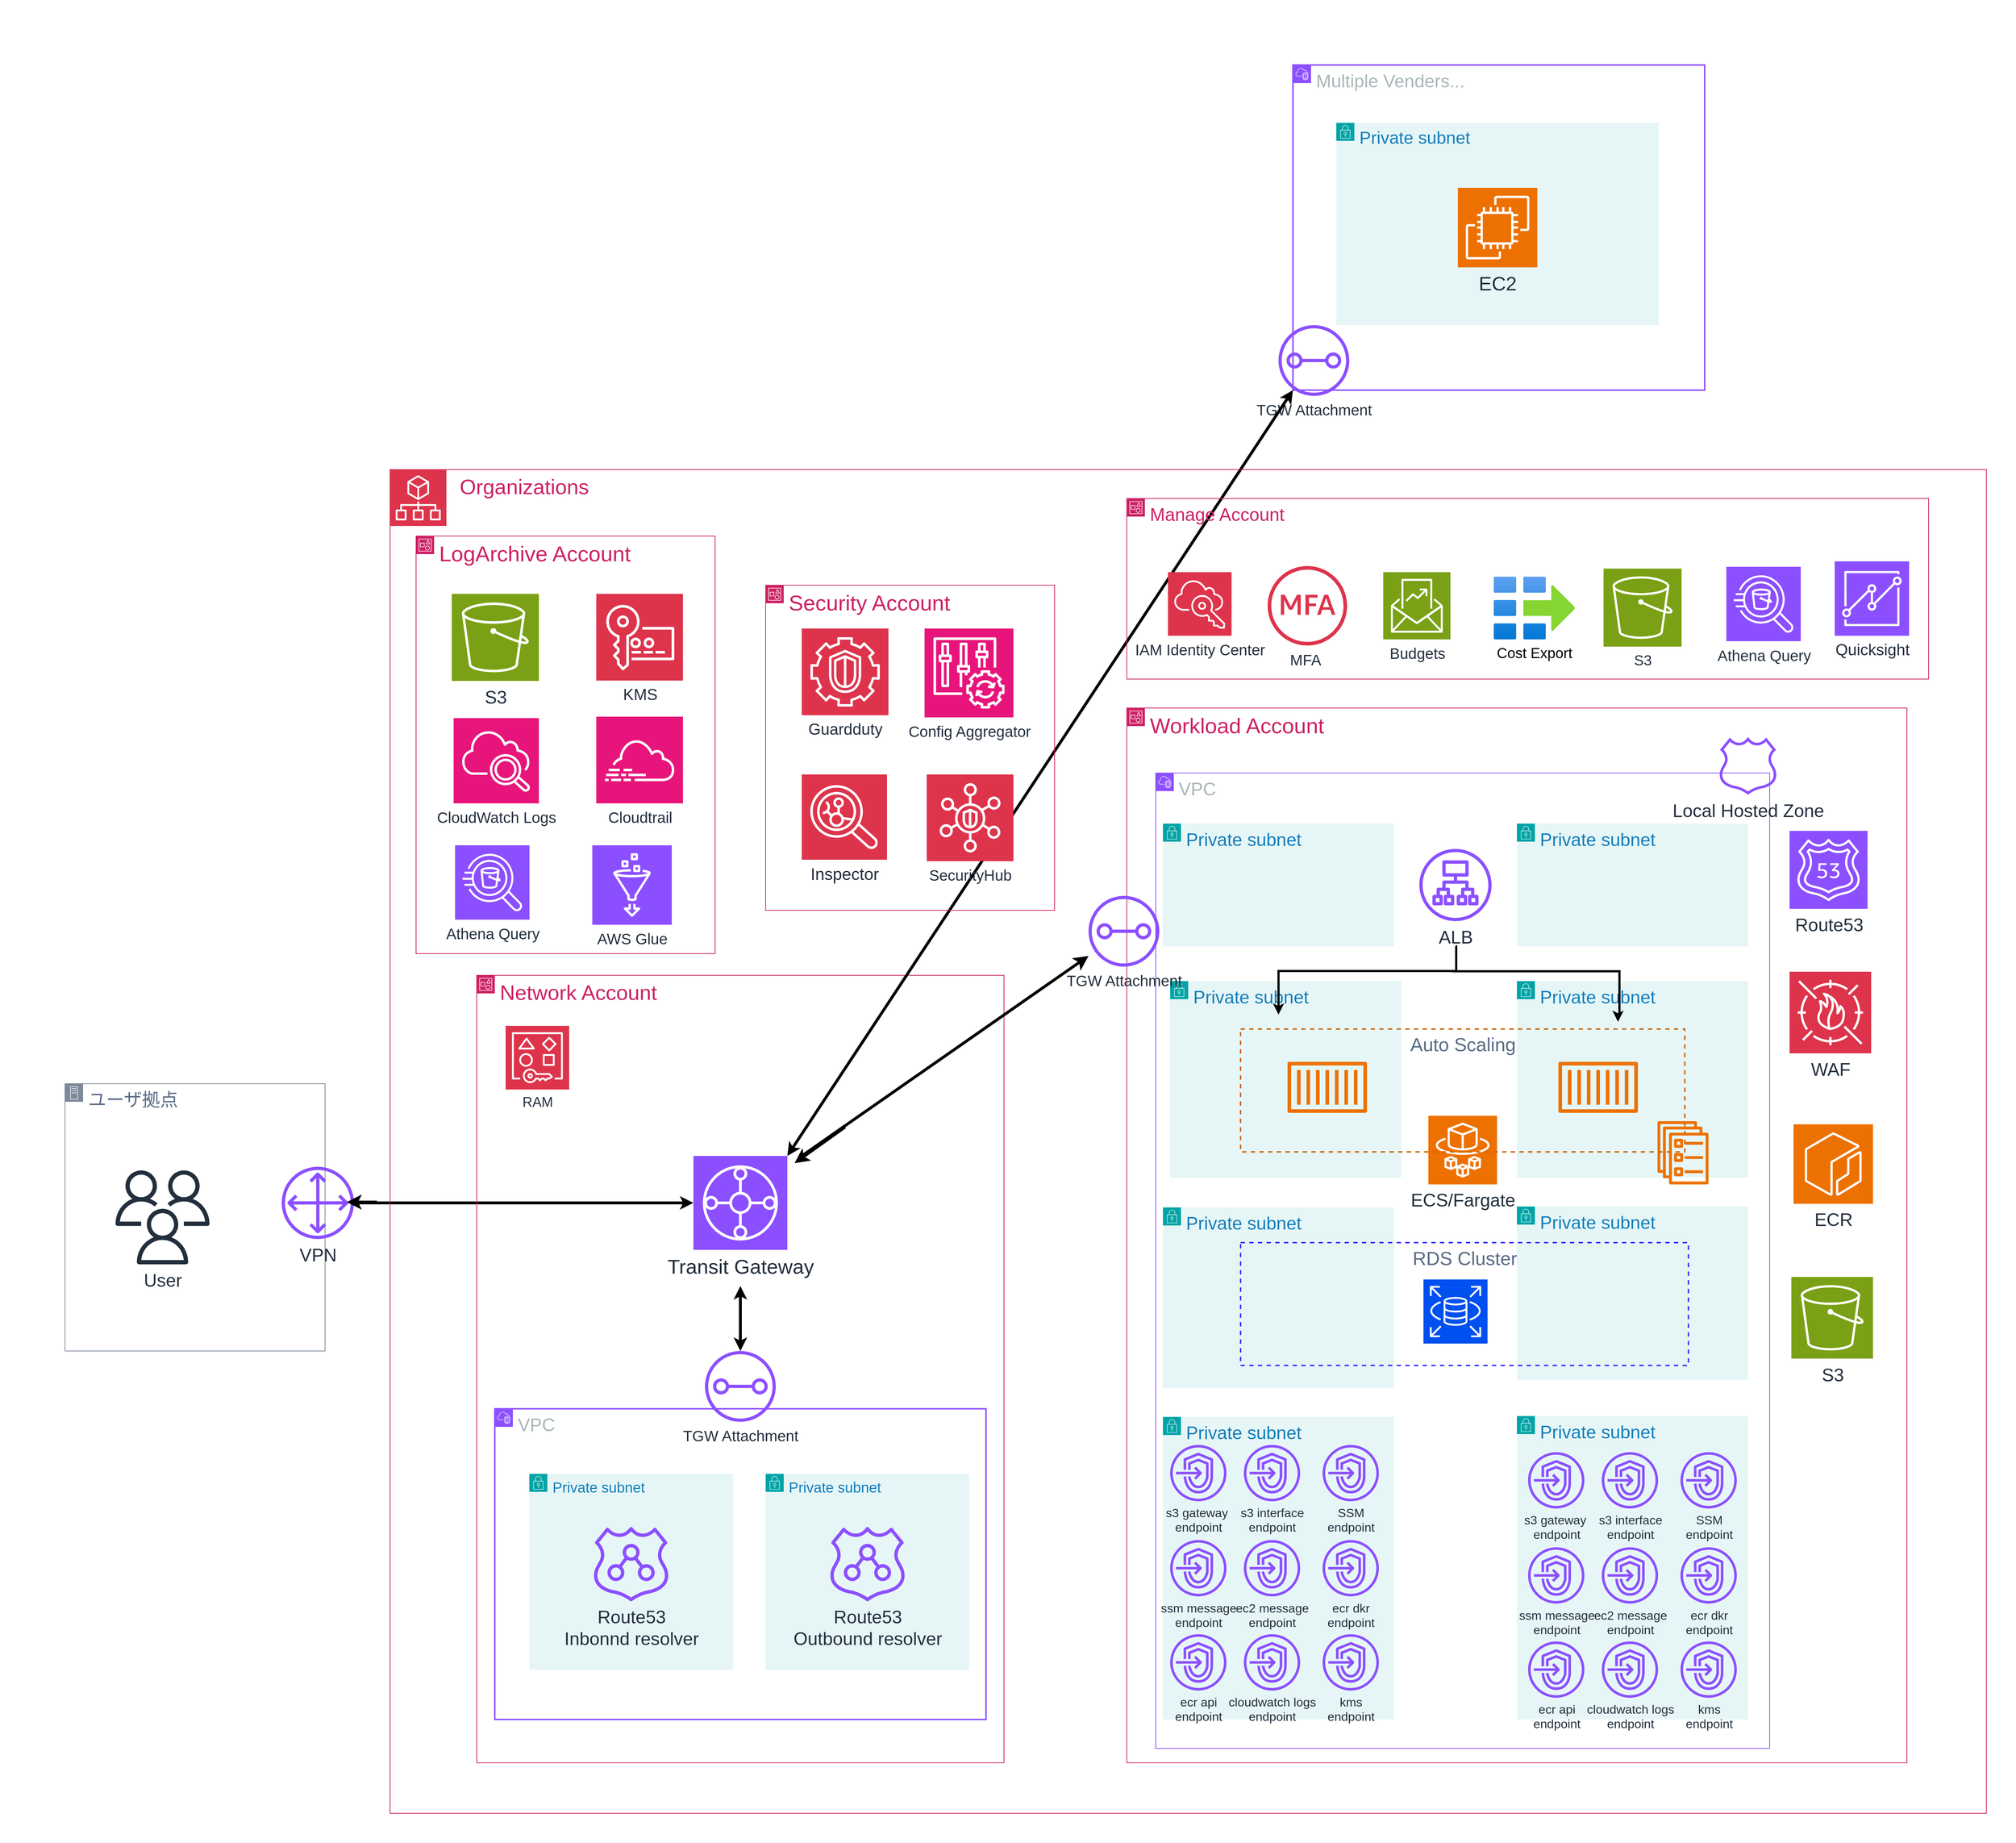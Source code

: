 <mxfile version="28.2.5">
  <diagram name="ページ1" id="EC1htaIHVASmsDRzZQh7">
    <mxGraphModel dx="3930" dy="3055" grid="1" gridSize="10" guides="1" tooltips="1" connect="1" arrows="1" fold="1" page="1" pageScale="1" pageWidth="800" pageHeight="800" background="#ffffff" math="0" shadow="0">
      <root>
        <mxCell id="0" />
        <mxCell id="1" parent="0" />
        <mxCell id="n4KzYICkloqejBynYp9a-4" value="Private subnet" style="points=[[0,0],[0.25,0],[0.5,0],[0.75,0],[1,0],[1,0.25],[1,0.5],[1,0.75],[1,1],[0.75,1],[0.5,1],[0.25,1],[0,1],[0,0.75],[0,0.5],[0,0.25]];outlineConnect=0;gradientColor=none;html=1;whiteSpace=wrap;fontSize=25;fontStyle=0;container=0;pointerEvents=0;collapsible=0;recursiveResize=0;shape=mxgraph.aws4.group;grIcon=mxgraph.aws4.group_security_group;grStroke=0;strokeColor=#00A4A6;fillColor=#E6F6F7;verticalAlign=top;align=left;spacingLeft=30;fontColor=#147EBA;dashed=0;" parent="1" vertex="1">
          <mxGeometry x="2230.01" y="1411.25" width="320" height="250" as="geometry" />
        </mxCell>
        <mxCell id="n4KzYICkloqejBynYp9a-5" value="Private subnet" style="points=[[0,0],[0.25,0],[0.5,0],[0.75,0],[1,0],[1,0.25],[1,0.5],[1,0.75],[1,1],[0.75,1],[0.5,1],[0.25,1],[0,1],[0,0.75],[0,0.5],[0,0.25]];outlineConnect=0;gradientColor=none;html=1;whiteSpace=wrap;fontSize=25;fontStyle=0;container=0;pointerEvents=0;collapsible=0;recursiveResize=0;shape=mxgraph.aws4.group;grIcon=mxgraph.aws4.group_security_group;grStroke=0;strokeColor=#00A4A6;fillColor=#E6F6F7;verticalAlign=top;align=left;spacingLeft=30;fontColor=#147EBA;dashed=0;" parent="1" vertex="1">
          <mxGeometry x="2720.01" y="1410" width="320" height="240" as="geometry" />
        </mxCell>
        <mxCell id="n4KzYICkloqejBynYp9a-6" value="Private subnet" style="points=[[0,0],[0.25,0],[0.5,0],[0.75,0],[1,0],[1,0.25],[1,0.5],[1,0.75],[1,1],[0.75,1],[0.5,1],[0.25,1],[0,1],[0,0.75],[0,0.5],[0,0.25]];outlineConnect=0;gradientColor=none;html=1;whiteSpace=wrap;fontSize=25;fontStyle=0;container=0;pointerEvents=0;collapsible=0;recursiveResize=0;shape=mxgraph.aws4.group;grIcon=mxgraph.aws4.group_security_group;grStroke=0;strokeColor=#00A4A6;fillColor=#E6F6F7;verticalAlign=top;align=left;spacingLeft=30;fontColor=#147EBA;dashed=0;" parent="1" vertex="1">
          <mxGeometry x="2240" y="1098" width="320" height="272" as="geometry" />
        </mxCell>
        <mxCell id="n4KzYICkloqejBynYp9a-7" value="Private subnet" style="points=[[0,0],[0.25,0],[0.5,0],[0.75,0],[1,0],[1,0.25],[1,0.5],[1,0.75],[1,1],[0.75,1],[0.5,1],[0.25,1],[0,1],[0,0.75],[0,0.5],[0,0.25]];outlineConnect=0;gradientColor=none;html=1;whiteSpace=wrap;fontSize=25;fontStyle=0;container=0;pointerEvents=0;collapsible=0;recursiveResize=0;shape=mxgraph.aws4.group;grIcon=mxgraph.aws4.group_security_group;grStroke=0;strokeColor=#00A4A6;fillColor=#E6F6F7;verticalAlign=top;align=left;spacingLeft=30;fontColor=#147EBA;dashed=0;" parent="1" vertex="1">
          <mxGeometry x="2720" y="1098" width="320" height="272" as="geometry" />
        </mxCell>
        <mxCell id="n4KzYICkloqejBynYp9a-8" value="VPC" style="points=[[0,0],[0.25,0],[0.5,0],[0.75,0],[1,0],[1,0.25],[1,0.5],[1,0.75],[1,1],[0.75,1],[0.5,1],[0.25,1],[0,1],[0,0.75],[0,0.5],[0,0.25]];outlineConnect=0;gradientColor=none;html=1;whiteSpace=wrap;fontSize=25;fontStyle=0;container=1;pointerEvents=0;collapsible=0;recursiveResize=0;shape=mxgraph.aws4.group;grIcon=mxgraph.aws4.group_vpc2;strokeColor=#8C4FFF;fillColor=none;verticalAlign=top;align=left;spacingLeft=30;fontColor=#AAB7B8;dashed=0;" parent="1" vertex="1">
          <mxGeometry x="2220" y="810" width="850" height="1350" as="geometry" />
        </mxCell>
        <mxCell id="n4KzYICkloqejBynYp9a-10" value="" style="sketch=0;points=[[0,0,0],[0.25,0,0],[0.5,0,0],[0.75,0,0],[1,0,0],[0,1,0],[0.25,1,0],[0.5,1,0],[0.75,1,0],[1,1,0],[0,0.25,0],[0,0.5,0],[0,0.75,0],[1,0.25,0],[1,0.5,0],[1,0.75,0]];outlineConnect=0;fillColor=#0050ef;strokeColor=#FFFFFF;dashed=0;verticalLabelPosition=bottom;verticalAlign=top;align=center;html=1;fontSize=25;fontStyle=0;aspect=fixed;shape=mxgraph.aws4.resourceIcon;resIcon=mxgraph.aws4.rds;fontColor=light-dark(#000000, #121212);" parent="1" vertex="1">
          <mxGeometry x="2590.64" y="1511" width="88.75" height="88.75" as="geometry" />
        </mxCell>
        <mxCell id="n4KzYICkloqejBynYp9a-11" value="" style="sketch=0;outlineConnect=0;fontColor=#232F3E;gradientColor=none;fillColor=#ED7100;strokeColor=none;dashed=0;verticalLabelPosition=bottom;verticalAlign=top;align=center;html=1;fontSize=25;fontStyle=0;aspect=fixed;pointerEvents=1;shape=mxgraph.aws4.ecs_service;" parent="1" vertex="1">
          <mxGeometry x="2912.5" y="1291.88" width="75" height="87.5" as="geometry" />
        </mxCell>
        <mxCell id="n4KzYICkloqejBynYp9a-12" value="ALB" style="sketch=0;outlineConnect=0;fontColor=#232F3E;gradientColor=none;fillColor=#8C4FFF;strokeColor=none;dashed=0;verticalLabelPosition=bottom;verticalAlign=top;align=center;html=1;fontSize=25;fontStyle=0;aspect=fixed;pointerEvents=1;shape=mxgraph.aws4.application_load_balancer;" parent="1" vertex="1">
          <mxGeometry x="2585.01" y="915" width="100" height="100" as="geometry" />
        </mxCell>
        <mxCell id="n4KzYICkloqejBynYp9a-13" value="Private subnet" style="points=[[0,0],[0.25,0],[0.5,0],[0.75,0],[1,0],[1,0.25],[1,0.5],[1,0.75],[1,1],[0.75,1],[0.5,1],[0.25,1],[0,1],[0,0.75],[0,0.5],[0,0.25]];outlineConnect=0;gradientColor=none;html=1;whiteSpace=wrap;fontSize=25;fontStyle=0;container=0;pointerEvents=0;collapsible=0;recursiveResize=0;shape=mxgraph.aws4.group;grIcon=mxgraph.aws4.group_security_group;grStroke=0;strokeColor=#00A4A6;fillColor=#E6F6F7;verticalAlign=top;align=left;spacingLeft=30;fontColor=#147EBA;dashed=0;" parent="1" vertex="1">
          <mxGeometry x="2230" y="880" width="320" height="170" as="geometry" />
        </mxCell>
        <mxCell id="n4KzYICkloqejBynYp9a-15" value="" style="sketch=0;outlineConnect=0;fontColor=#232F3E;gradientColor=none;fillColor=#ED7100;strokeColor=none;dashed=0;verticalLabelPosition=bottom;verticalAlign=top;align=center;html=1;fontSize=25;fontStyle=0;aspect=fixed;pointerEvents=1;shape=mxgraph.aws4.container_1;" parent="1" vertex="1">
          <mxGeometry x="2402.5" y="1205.81" width="110" height="78.57" as="geometry" />
        </mxCell>
        <mxCell id="n4KzYICkloqejBynYp9a-16" value="ECS/Fargate" style="sketch=0;points=[[0,0,0],[0.25,0,0],[0.5,0,0],[0.75,0,0],[1,0,0],[0,1,0],[0.25,1,0],[0.5,1,0],[0.75,1,0],[1,1,0],[0,0.25,0],[0,0.5,0],[0,0.75,0],[1,0.25,0],[1,0.5,0],[1,0.75,0]];outlineConnect=0;fontColor=#232F3E;fillColor=#ED7100;strokeColor=#ffffff;dashed=0;verticalLabelPosition=bottom;verticalAlign=top;align=center;html=1;fontSize=25;fontStyle=0;aspect=fixed;shape=mxgraph.aws4.resourceIcon;resIcon=mxgraph.aws4.fargate;" parent="1" vertex="1">
          <mxGeometry x="2597.5" y="1284.38" width="95" height="95" as="geometry" />
        </mxCell>
        <mxCell id="n4KzYICkloqejBynYp9a-17" value="&lt;span style=&quot;background-color: transparent; color: light-dark(rgb(205, 34, 100), rgb(255, 137, 194));&quot;&gt;Workload Account&lt;/span&gt;" style="points=[[0,0],[0.25,0],[0.5,0],[0.75,0],[1,0],[1,0.25],[1,0.5],[1,0.75],[1,1],[0.75,1],[0.5,1],[0.25,1],[0,1],[0,0.75],[0,0.5],[0,0.25]];outlineConnect=0;gradientColor=none;html=1;whiteSpace=wrap;fontSize=30;fontStyle=0;container=0;pointerEvents=0;collapsible=0;recursiveResize=0;shape=mxgraph.aws4.group;grIcon=mxgraph.aws4.group_account;strokeColor=#CD2264;fillColor=none;verticalAlign=top;align=left;spacingLeft=30;fontColor=#CD2264;dashed=0;" parent="1" vertex="1">
          <mxGeometry x="2180" y="720" width="1080" height="1460" as="geometry" />
        </mxCell>
        <mxCell id="n4KzYICkloqejBynYp9a-18" value="ユーザ拠点" style="points=[[0,0],[0.25,0],[0.5,0],[0.75,0],[1,0],[1,0.25],[1,0.5],[1,0.75],[1,1],[0.75,1],[0.5,1],[0.25,1],[0,1],[0,0.75],[0,0.5],[0,0.25]];outlineConnect=0;gradientColor=none;html=1;whiteSpace=wrap;fontSize=25;fontStyle=0;container=1;pointerEvents=0;collapsible=0;recursiveResize=0;shape=mxgraph.aws4.group;grIcon=mxgraph.aws4.group_on_premise;strokeColor=#7D8998;fillColor=none;verticalAlign=top;align=left;spacingLeft=30;fontColor=#5A6C86;dashed=0;" parent="1" vertex="1">
          <mxGeometry x="710" y="1240" width="360" height="370" as="geometry" />
        </mxCell>
        <mxCell id="n4KzYICkloqejBynYp9a-19" value="User" style="sketch=0;outlineConnect=0;fontColor=#232F3E;gradientColor=none;fillColor=#232F3D;strokeColor=none;dashed=0;verticalLabelPosition=bottom;verticalAlign=top;align=center;html=1;fontSize=25;fontStyle=0;aspect=fixed;pointerEvents=1;shape=mxgraph.aws4.users;" parent="n4KzYICkloqejBynYp9a-18" vertex="1">
          <mxGeometry x="70" y="120" width="130" height="130" as="geometry" />
        </mxCell>
        <mxCell id="n4KzYICkloqejBynYp9a-44" value="VPN" style="sketch=0;outlineConnect=0;fontColor=#232F3E;gradientColor=none;fillColor=#8C4FFF;strokeColor=none;dashed=0;verticalLabelPosition=bottom;verticalAlign=top;align=center;html=1;fontSize=25;fontStyle=0;aspect=fixed;pointerEvents=1;shape=mxgraph.aws4.customer_gateway;" parent="n4KzYICkloqejBynYp9a-18" vertex="1">
          <mxGeometry x="300" y="115" width="100" height="100" as="geometry" />
        </mxCell>
        <mxCell id="n4KzYICkloqejBynYp9a-20" value="" style="rounded=0;whiteSpace=wrap;html=1;fillColor=none;strokeColor=none;" parent="1" vertex="1">
          <mxGeometry x="3380" y="1430" width="30" height="60" as="geometry" />
        </mxCell>
        <mxCell id="n4KzYICkloqejBynYp9a-23" value="" style="rounded=0;whiteSpace=wrap;html=1;fillColor=none;strokeColor=none;" parent="1" vertex="1">
          <mxGeometry x="770" y="1358" width="30" height="60" as="geometry" />
        </mxCell>
        <mxCell id="n4KzYICkloqejBynYp9a-25" value="Auto Scaling" style="fillColor=none;strokeColor=#CC6600;dashed=1;verticalAlign=top;fontStyle=0;fontColor=#5A6C86;whiteSpace=wrap;html=1;fontSize=26;container=0;strokeWidth=2;" parent="1" vertex="1">
          <mxGeometry x="2337.5" y="1164.38" width="615" height="170" as="geometry" />
        </mxCell>
        <mxCell id="n4KzYICkloqejBynYp9a-26" value="" style="sketch=0;outlineConnect=0;fontColor=#232F3E;gradientColor=none;fillColor=#ED7100;strokeColor=none;dashed=0;verticalLabelPosition=bottom;verticalAlign=top;align=center;html=1;fontSize=25;fontStyle=0;aspect=fixed;pointerEvents=1;shape=mxgraph.aws4.container_1;" parent="1" vertex="1">
          <mxGeometry x="2777.5" y="1205.81" width="110" height="78.57" as="geometry" />
        </mxCell>
        <mxCell id="n4KzYICkloqejBynYp9a-27" value="Local Hosted Zone" style="sketch=0;outlineConnect=0;fontColor=#232F3E;gradientColor=none;fillColor=#8C4FFF;strokeColor=none;dashed=0;verticalLabelPosition=bottom;verticalAlign=top;align=center;html=1;fontSize=25;fontStyle=0;aspect=fixed;pointerEvents=1;shape=mxgraph.aws4.hosted_zone;" parent="1" vertex="1">
          <mxGeometry x="3000" y="760" width="80" height="80" as="geometry" />
        </mxCell>
        <mxCell id="n4KzYICkloqejBynYp9a-28" value="ECR" style="sketch=0;points=[[0,0,0],[0.25,0,0],[0.5,0,0],[0.75,0,0],[1,0,0],[0,1,0],[0.25,1,0],[0.5,1,0],[0.75,1,0],[1,1,0],[0,0.25,0],[0,0.5,0],[0,0.75,0],[1,0.25,0],[1,0.5,0],[1,0.75,0]];outlineConnect=0;fontColor=#232F3E;fillColor=#ED7100;strokeColor=#ffffff;dashed=0;verticalLabelPosition=bottom;verticalAlign=top;align=center;html=1;fontSize=25;fontStyle=0;aspect=fixed;shape=mxgraph.aws4.resourceIcon;resIcon=mxgraph.aws4.ecr;" parent="1" vertex="1">
          <mxGeometry x="3103" y="1296.25" width="110" height="110" as="geometry" />
        </mxCell>
        <mxCell id="n4KzYICkloqejBynYp9a-30" style="edgeStyle=orthogonalEdgeStyle;rounded=0;orthogonalLoop=1;jettySize=auto;html=1;exitX=0.5;exitY=1;exitDx=0;exitDy=0;exitPerimeter=0;" parent="1" source="n4KzYICkloqejBynYp9a-28" target="n4KzYICkloqejBynYp9a-28" edge="1">
          <mxGeometry relative="1" as="geometry" />
        </mxCell>
        <mxCell id="n4KzYICkloqejBynYp9a-38" style="edgeStyle=orthogonalEdgeStyle;rounded=0;orthogonalLoop=1;jettySize=auto;html=1;strokeWidth=4;" parent="1" source="n4KzYICkloqejBynYp9a-44" target="n4KzYICkloqejBynYp9a-73" edge="1">
          <mxGeometry relative="1" as="geometry" />
        </mxCell>
        <mxCell id="n4KzYICkloqejBynYp9a-50" style="edgeStyle=orthogonalEdgeStyle;rounded=0;orthogonalLoop=1;jettySize=auto;html=1;strokeWidth=3;" parent="1" edge="1">
          <mxGeometry relative="1" as="geometry">
            <mxPoint x="2635" y="1050" as="sourcePoint" />
            <Array as="points">
              <mxPoint x="2635" y="1050" />
              <mxPoint x="2636" y="1050" />
              <mxPoint x="2636" y="1084" />
              <mxPoint x="2390" y="1084" />
            </Array>
            <mxPoint x="2390" y="1144.38" as="targetPoint" />
          </mxGeometry>
        </mxCell>
        <mxCell id="n4KzYICkloqejBynYp9a-51" style="edgeStyle=orthogonalEdgeStyle;rounded=0;orthogonalLoop=1;jettySize=auto;html=1;strokeWidth=3;" parent="1" edge="1">
          <mxGeometry relative="1" as="geometry">
            <mxPoint x="2630" y="1084.38" as="sourcePoint" />
            <mxPoint x="2860" y="1154.38" as="targetPoint" />
            <Array as="points">
              <mxPoint x="2862" y="1084.38" />
              <mxPoint x="2862" y="1144.38" />
              <mxPoint x="2860" y="1144.38" />
            </Array>
          </mxGeometry>
        </mxCell>
        <mxCell id="n4KzYICkloqejBynYp9a-72" value="Network Account" style="points=[[0,0],[0.25,0],[0.5,0],[0.75,0],[1,0],[1,0.25],[1,0.5],[1,0.75],[1,1],[0.75,1],[0.5,1],[0.25,1],[0,1],[0,0.75],[0,0.5],[0,0.25]];outlineConnect=0;gradientColor=none;html=1;whiteSpace=wrap;fontSize=29;fontStyle=0;container=0;pointerEvents=0;collapsible=0;recursiveResize=0;shape=mxgraph.aws4.group;grIcon=mxgraph.aws4.group_account;strokeColor=#CD2264;fillColor=none;verticalAlign=top;align=left;spacingLeft=30;fontColor=#CD2264;dashed=0;" parent="1" vertex="1">
          <mxGeometry x="1280" y="1090" width="730" height="1090" as="geometry" />
        </mxCell>
        <mxCell id="n4KzYICkloqejBynYp9a-86" value="RDS Cluster" style="fillColor=none;strokeColor=#3333FF;dashed=1;verticalAlign=top;fontStyle=0;fontColor=#5A6C86;whiteSpace=wrap;html=1;fontSize=26;container=0;strokeWidth=2;" parent="1" vertex="1">
          <mxGeometry x="2337.5" y="1460" width="620" height="170" as="geometry" />
        </mxCell>
        <mxCell id="n4KzYICkloqejBynYp9a-154" value="WAF" style="sketch=0;points=[[0,0,0],[0.25,0,0],[0.5,0,0],[0.75,0,0],[1,0,0],[0,1,0],[0.25,1,0],[0.5,1,0],[0.75,1,0],[1,1,0],[0,0.25,0],[0,0.5,0],[0,0.75,0],[1,0.25,0],[1,0.5,0],[1,0.75,0]];outlineConnect=0;fontColor=#232F3E;fillColor=#DD344C;strokeColor=#ffffff;dashed=0;verticalLabelPosition=bottom;verticalAlign=top;align=center;html=1;fontSize=25;fontStyle=0;aspect=fixed;shape=mxgraph.aws4.resourceIcon;resIcon=mxgraph.aws4.waf;" parent="1" vertex="1">
          <mxGeometry x="3097.5" y="1085" width="113" height="113" as="geometry" />
        </mxCell>
        <mxCell id="n4KzYICkloqejBynYp9a-155" value="&lt;span style=&quot;font-size: 21px;&quot;&gt;TGW Attachment&lt;/span&gt;" style="sketch=0;outlineConnect=0;fontColor=#232F3E;gradientColor=none;fillColor=#8C4FFF;strokeColor=none;dashed=0;verticalLabelPosition=bottom;verticalAlign=top;align=center;html=1;fontSize=12;fontStyle=0;aspect=fixed;pointerEvents=1;shape=mxgraph.aws4.transit_gateway_attachment;strokeWidth=5;" parent="1" vertex="1">
          <mxGeometry x="2127" y="980" width="98" height="98" as="geometry" />
        </mxCell>
        <mxCell id="kRxPZgtAN3aNvmh0gq3O-3" style="edgeStyle=none;curved=1;rounded=0;orthogonalLoop=1;jettySize=auto;html=1;fontSize=12;startSize=8;endSize=8;strokeWidth=4;" parent="1" target="n4KzYICkloqejBynYp9a-155" edge="1">
          <mxGeometry relative="1" as="geometry">
            <Array as="points" />
            <mxPoint x="1730" y="1340" as="sourcePoint" />
          </mxGeometry>
        </mxCell>
        <mxCell id="kRxPZgtAN3aNvmh0gq3O-5" style="edgeStyle=none;curved=1;rounded=0;orthogonalLoop=1;jettySize=auto;html=1;fontSize=12;startSize=8;endSize=8;strokeWidth=4;" parent="1" edge="1">
          <mxGeometry relative="1" as="geometry">
            <mxPoint x="1141.79" y="1403.89" as="sourcePoint" />
            <mxPoint x="1100" y="1403.89" as="targetPoint" />
          </mxGeometry>
        </mxCell>
        <mxCell id="kRxPZgtAN3aNvmh0gq3O-6" value="Route53" style="sketch=0;points=[[0,0,0],[0.25,0,0],[0.5,0,0],[0.75,0,0],[1,0,0],[0,1,0],[0.25,1,0],[0.5,1,0],[0.75,1,0],[1,1,0],[0,0.25,0],[0,0.5,0],[0,0.75,0],[1,0.25,0],[1,0.5,0],[1,0.75,0]];outlineConnect=0;fontColor=#232F3E;fillColor=#8C4FFF;strokeColor=#ffffff;dashed=0;verticalLabelPosition=bottom;verticalAlign=top;align=center;html=1;fontSize=25;fontStyle=0;aspect=fixed;shape=mxgraph.aws4.resourceIcon;resIcon=mxgraph.aws4.route_53;" parent="1" vertex="1">
          <mxGeometry x="3097.5" y="890" width="108" height="108" as="geometry" />
        </mxCell>
        <mxCell id="kRxPZgtAN3aNvmh0gq3O-8" value="" style="rounded=0;whiteSpace=wrap;html=1;fillColor=none;strokeColor=none;" parent="1" vertex="1">
          <mxGeometry x="620" y="1358" width="120" height="60" as="geometry" />
        </mxCell>
        <mxCell id="PfI-8OfZDL5mMujVTNZ4-17" value="" style="rounded=0;whiteSpace=wrap;html=1;fillColor=none;strokeColor=none;" parent="1" vertex="1">
          <mxGeometry x="2060" y="-260" width="120" height="60" as="geometry" />
        </mxCell>
        <mxCell id="n4KzYICkloqejBynYp9a-73" value="Transit Gateway" style="sketch=0;points=[[0,0,0],[0.25,0,0],[0.5,0,0],[0.75,0,0],[1,0,0],[0,1,0],[0.25,1,0],[0.5,1,0],[0.75,1,0],[1,1,0],[0,0.25,0],[0,0.5,0],[0,0.75,0],[1,0.25,0],[1,0.5,0],[1,0.75,0]];outlineConnect=0;fontColor=#232F3E;fillColor=#8C4FFF;strokeColor=#ffffff;dashed=0;verticalLabelPosition=bottom;verticalAlign=top;align=center;html=1;fontSize=28;fontStyle=0;aspect=fixed;shape=mxgraph.aws4.resourceIcon;resIcon=mxgraph.aws4.transit_gateway;" parent="1" vertex="1">
          <mxGeometry x="1580" y="1340" width="130" height="130" as="geometry" />
        </mxCell>
        <mxCell id="kRxPZgtAN3aNvmh0gq3O-4" style="edgeStyle=none;curved=1;rounded=0;orthogonalLoop=1;jettySize=auto;html=1;fontSize=12;startSize=8;endSize=8;strokeWidth=4;" parent="1" edge="1">
          <mxGeometry relative="1" as="geometry">
            <mxPoint x="1790" y="1300" as="sourcePoint" />
            <mxPoint x="1720" y="1350" as="targetPoint" />
          </mxGeometry>
        </mxCell>
        <mxCell id="n4KzYICkloqejBynYp9a-119" value="Private subnet" style="points=[[0,0],[0.25,0],[0.5,0],[0.75,0],[1,0],[1,0.25],[1,0.5],[1,0.75],[1,1],[0.75,1],[0.5,1],[0.25,1],[0,1],[0,0.75],[0,0.5],[0,0.25]];outlineConnect=0;gradientColor=none;html=1;whiteSpace=wrap;fontSize=20;fontStyle=0;container=0;pointerEvents=0;collapsible=0;recursiveResize=0;shape=mxgraph.aws4.group;grIcon=mxgraph.aws4.group_security_group;grStroke=0;strokeColor=#00A4A6;fillColor=#E6F6F7;verticalAlign=top;align=left;spacingLeft=30;fontColor=#147EBA;dashed=0;" parent="1" vertex="1">
          <mxGeometry x="1680" y="1780" width="281.96" height="271.33" as="geometry" />
        </mxCell>
        <mxCell id="n4KzYICkloqejBynYp9a-103" value="Private subnet" style="points=[[0,0],[0.25,0],[0.5,0],[0.75,0],[1,0],[1,0.25],[1,0.5],[1,0.75],[1,1],[0.75,1],[0.5,1],[0.25,1],[0,1],[0,0.75],[0,0.5],[0,0.25]];outlineConnect=0;gradientColor=none;html=1;whiteSpace=wrap;fontSize=20;fontStyle=0;container=0;pointerEvents=0;collapsible=0;recursiveResize=0;shape=mxgraph.aws4.group;grIcon=mxgraph.aws4.group_security_group;grStroke=0;strokeColor=#00A4A6;fillColor=#E6F6F7;verticalAlign=top;align=left;spacingLeft=30;fontColor=#147EBA;dashed=0;" parent="1" vertex="1">
          <mxGeometry x="1352.79" y="1780" width="281.96" height="271.33" as="geometry" />
        </mxCell>
        <mxCell id="n4KzYICkloqejBynYp9a-74" value="VPC" style="points=[[0,0],[0.25,0],[0.5,0],[0.75,0],[1,0],[1,0.25],[1,0.5],[1,0.75],[1,1],[0.75,1],[0.5,1],[0.25,1],[0,1],[0,0.75],[0,0.5],[0,0.25]];outlineConnect=0;gradientColor=none;html=1;whiteSpace=wrap;fontSize=25;fontStyle=0;container=0;pointerEvents=0;collapsible=0;recursiveResize=0;shape=mxgraph.aws4.group;grIcon=mxgraph.aws4.group_vpc2;strokeColor=#8C4FFF;fillColor=none;verticalAlign=top;align=left;spacingLeft=30;fontColor=#AAB7B8;dashed=0;strokeWidth=2;" parent="1" vertex="1">
          <mxGeometry x="1305" y="1690" width="680" height="430" as="geometry" />
        </mxCell>
        <mxCell id="PfI-8OfZDL5mMujVTNZ4-34" value="" style="group" parent="1" vertex="1" connectable="0">
          <mxGeometry x="2370" y="-240" width="660" height="600" as="geometry" />
        </mxCell>
        <mxCell id="PfI-8OfZDL5mMujVTNZ4-6" value="Multiple Venders..." style="points=[[0,0],[0.25,0],[0.5,0],[0.75,0],[1,0],[1,0.25],[1,0.5],[1,0.75],[1,1],[0.75,1],[0.5,1],[0.25,1],[0,1],[0,0.75],[0,0.5],[0,0.25]];outlineConnect=0;gradientColor=none;html=1;whiteSpace=wrap;fontSize=25;fontStyle=0;container=1;pointerEvents=0;collapsible=0;recursiveResize=0;shape=mxgraph.aws4.group;grIcon=mxgraph.aws4.group_vpc2;strokeColor=#8C4FFF;fillColor=none;verticalAlign=top;align=left;spacingLeft=30;fontColor=#AAB7B8;dashed=0;strokeWidth=2;" parent="PfI-8OfZDL5mMujVTNZ4-34" vertex="1">
          <mxGeometry x="40" y="70" width="570" height="450" as="geometry" />
        </mxCell>
        <mxCell id="PfI-8OfZDL5mMujVTNZ4-5" value="&lt;font style=&quot;font-size: 24px;&quot;&gt;Private subnet&lt;/font&gt;" style="points=[[0,0],[0.25,0],[0.5,0],[0.75,0],[1,0],[1,0.25],[1,0.5],[1,0.75],[1,1],[0.75,1],[0.5,1],[0.25,1],[0,1],[0,0.75],[0,0.5],[0,0.25]];outlineConnect=0;gradientColor=none;html=1;whiteSpace=wrap;fontSize=20;fontStyle=0;container=0;pointerEvents=0;collapsible=0;recursiveResize=0;shape=mxgraph.aws4.group;grIcon=mxgraph.aws4.group_security_group;grStroke=0;strokeColor=#00A4A6;fillColor=#E6F6F7;verticalAlign=top;align=left;spacingLeft=30;fontColor=#147EBA;dashed=0;" parent="PfI-8OfZDL5mMujVTNZ4-6" vertex="1">
          <mxGeometry x="60" y="80" width="446.61" height="280" as="geometry" />
        </mxCell>
        <mxCell id="PfI-8OfZDL5mMujVTNZ4-11" value="EC2" style="sketch=0;points=[[0,0,0],[0.25,0,0],[0.5,0,0],[0.75,0,0],[1,0,0],[0,1,0],[0.25,1,0],[0.5,1,0],[0.75,1,0],[1,1,0],[0,0.25,0],[0,0.5,0],[0,0.75,0],[1,0.25,0],[1,0.5,0],[1,0.75,0]];outlineConnect=0;fontColor=#232F3E;fillColor=#ED7100;strokeColor=#ffffff;dashed=0;verticalLabelPosition=bottom;verticalAlign=top;align=center;html=1;fontSize=27;fontStyle=0;aspect=fixed;shape=mxgraph.aws4.resourceIcon;resIcon=mxgraph.aws4.ec2;" parent="PfI-8OfZDL5mMujVTNZ4-6" vertex="1">
          <mxGeometry x="228.31" y="170" width="110" height="110" as="geometry" />
        </mxCell>
        <mxCell id="PfI-8OfZDL5mMujVTNZ4-36" value="&lt;span style=&quot;font-size: 21px;&quot;&gt;TGW Attachment&lt;/span&gt;" style="sketch=0;outlineConnect=0;fontColor=#232F3E;gradientColor=none;fillColor=#8C4FFF;strokeColor=none;dashed=0;verticalLabelPosition=bottom;verticalAlign=top;align=center;html=1;fontSize=12;fontStyle=0;aspect=fixed;pointerEvents=1;shape=mxgraph.aws4.transit_gateway_attachment;strokeWidth=5;" parent="PfI-8OfZDL5mMujVTNZ4-34" vertex="1">
          <mxGeometry x="20" y="430" width="98" height="98" as="geometry" />
        </mxCell>
        <mxCell id="PfI-8OfZDL5mMujVTNZ4-35" value="" style="rounded=0;whiteSpace=wrap;html=1;fillColor=none;strokeColor=none;" parent="1" vertex="1">
          <mxGeometry x="2060" y="2260" width="30" height="30" as="geometry" />
        </mxCell>
        <mxCell id="PfI-8OfZDL5mMujVTNZ4-37" value="" style="endArrow=classic;startArrow=classic;html=1;rounded=0;exitX=1;exitY=0;exitDx=0;exitDy=0;exitPerimeter=0;entryX=0;entryY=1;entryDx=0;entryDy=0;strokeWidth=4;" parent="1" source="n4KzYICkloqejBynYp9a-73" target="PfI-8OfZDL5mMujVTNZ4-6" edge="1">
          <mxGeometry width="50" height="50" relative="1" as="geometry">
            <mxPoint x="1700" y="970" as="sourcePoint" />
            <mxPoint x="2428" y="410" as="targetPoint" />
          </mxGeometry>
        </mxCell>
        <mxCell id="QVVPWpqigwNuxaHTMV-B-1" value="&lt;span style=&quot;font-size: 21px;&quot;&gt;TGW Attachment&lt;/span&gt;" style="sketch=0;outlineConnect=0;fontColor=#232F3E;gradientColor=none;fillColor=#8C4FFF;strokeColor=none;dashed=0;verticalLabelPosition=bottom;verticalAlign=top;align=center;html=1;fontSize=12;fontStyle=0;aspect=fixed;pointerEvents=1;shape=mxgraph.aws4.transit_gateway_attachment;strokeWidth=5;" parent="1" vertex="1">
          <mxGeometry x="1596" y="1610" width="98" height="98" as="geometry" />
        </mxCell>
        <mxCell id="QVVPWpqigwNuxaHTMV-B-3" value="" style="endArrow=classic;startArrow=classic;html=1;rounded=0;strokeWidth=4;" parent="1" source="QVVPWpqigwNuxaHTMV-B-1" edge="1">
          <mxGeometry width="50" height="50" relative="1" as="geometry">
            <mxPoint x="1586" y="1220" as="sourcePoint" />
            <mxPoint x="1645" y="1520" as="targetPoint" />
          </mxGeometry>
        </mxCell>
        <mxCell id="h7Mc3pIBXdJ2eb44RdVy-2" value="Route53&lt;br&gt;Inbonnd res&lt;span style=&quot;background-color: transparent; color: light-dark(rgb(35, 47, 62), rgb(67, 57, 44));&quot;&gt;olver&lt;/span&gt;" style="sketch=0;outlineConnect=0;fontColor=#232F3E;gradientColor=none;fillColor=#8C4FFF;strokeColor=none;dashed=0;verticalLabelPosition=bottom;verticalAlign=top;align=center;html=1;fontSize=25;fontStyle=0;aspect=fixed;pointerEvents=1;shape=mxgraph.aws4.route_53_resolver;" parent="1" vertex="1">
          <mxGeometry x="1442.38" y="1853.62" width="102.77" height="102.77" as="geometry" />
        </mxCell>
        <mxCell id="h7Mc3pIBXdJ2eb44RdVy-3" value="Route53&lt;br&gt;Outbound resolver" style="sketch=0;outlineConnect=0;fontColor=#232F3E;gradientColor=none;fillColor=#8C4FFF;strokeColor=none;dashed=0;verticalLabelPosition=bottom;verticalAlign=top;align=center;html=1;fontSize=25;fontStyle=0;aspect=fixed;pointerEvents=1;shape=mxgraph.aws4.route_53_resolver;" parent="1" vertex="1">
          <mxGeometry x="1769.59" y="1853.62" width="102.77" height="102.77" as="geometry" />
        </mxCell>
        <mxCell id="h7Mc3pIBXdJ2eb44RdVy-4" value="Private subnet" style="points=[[0,0],[0.25,0],[0.5,0],[0.75,0],[1,0],[1,0.25],[1,0.5],[1,0.75],[1,1],[0.75,1],[0.5,1],[0.25,1],[0,1],[0,0.75],[0,0.5],[0,0.25]];outlineConnect=0;gradientColor=none;html=1;whiteSpace=wrap;fontSize=25;fontStyle=0;container=0;pointerEvents=0;collapsible=0;recursiveResize=0;shape=mxgraph.aws4.group;grIcon=mxgraph.aws4.group_security_group;grStroke=0;strokeColor=#00A4A6;fillColor=#E6F6F7;verticalAlign=top;align=left;spacingLeft=30;fontColor=#147EBA;dashed=0;" parent="1" vertex="1">
          <mxGeometry x="2720" y="880" width="320" height="170" as="geometry" />
        </mxCell>
        <mxCell id="h7Mc3pIBXdJ2eb44RdVy-6" value="Private subnet" style="points=[[0,0],[0.25,0],[0.5,0],[0.75,0],[1,0],[1,0.25],[1,0.5],[1,0.75],[1,1],[0.75,1],[0.5,1],[0.25,1],[0,1],[0,0.75],[0,0.5],[0,0.25]];outlineConnect=0;gradientColor=none;html=1;whiteSpace=wrap;fontSize=25;fontStyle=0;container=0;pointerEvents=0;collapsible=0;recursiveResize=0;shape=mxgraph.aws4.group;grIcon=mxgraph.aws4.group_security_group;grStroke=0;strokeColor=#00A4A6;fillColor=#E6F6F7;verticalAlign=top;align=left;spacingLeft=30;fontColor=#147EBA;dashed=0;" parent="1" vertex="1">
          <mxGeometry x="2230" y="1701.25" width="320" height="418.75" as="geometry" />
        </mxCell>
        <mxCell id="h7Mc3pIBXdJ2eb44RdVy-7" value="Private subnet" style="points=[[0,0],[0.25,0],[0.5,0],[0.75,0],[1,0],[1,0.25],[1,0.5],[1,0.75],[1,1],[0.75,1],[0.5,1],[0.25,1],[0,1],[0,0.75],[0,0.5],[0,0.25]];outlineConnect=0;gradientColor=none;html=1;whiteSpace=wrap;fontSize=25;fontStyle=0;container=0;pointerEvents=0;collapsible=0;recursiveResize=0;shape=mxgraph.aws4.group;grIcon=mxgraph.aws4.group_security_group;grStroke=0;strokeColor=#00A4A6;fillColor=#E6F6F7;verticalAlign=top;align=left;spacingLeft=30;fontColor=#147EBA;dashed=0;" parent="1" vertex="1">
          <mxGeometry x="2720" y="1700" width="320" height="420" as="geometry" />
        </mxCell>
        <mxCell id="h7Mc3pIBXdJ2eb44RdVy-8" value="s3 gateway&amp;nbsp;&lt;div&gt;endpoint&lt;/div&gt;" style="sketch=0;outlineConnect=0;fontColor=#232F3E;gradientColor=none;fillColor=#8C4FFF;strokeColor=none;dashed=0;verticalLabelPosition=bottom;verticalAlign=top;align=center;html=1;fontSize=17;fontStyle=0;aspect=fixed;pointerEvents=1;shape=mxgraph.aws4.endpoints;" parent="1" vertex="1">
          <mxGeometry x="2240" y="1740" width="78" height="78" as="geometry" />
        </mxCell>
        <mxCell id="h7Mc3pIBXdJ2eb44RdVy-9" value="s3 interface&lt;br&gt;endpoint" style="sketch=0;outlineConnect=0;fontColor=#232F3E;gradientColor=none;fillColor=#8C4FFF;strokeColor=none;dashed=0;verticalLabelPosition=bottom;verticalAlign=top;align=center;html=1;fontSize=17;fontStyle=0;aspect=fixed;pointerEvents=1;shape=mxgraph.aws4.endpoints;" parent="1" vertex="1">
          <mxGeometry x="2342" y="1740" width="78" height="78" as="geometry" />
        </mxCell>
        <mxCell id="h7Mc3pIBXdJ2eb44RdVy-10" value="SSM&lt;br&gt;endpoint" style="sketch=0;outlineConnect=0;fontColor=#232F3E;gradientColor=none;fillColor=#8C4FFF;strokeColor=none;dashed=0;verticalLabelPosition=bottom;verticalAlign=top;align=center;html=1;fontSize=17;fontStyle=0;aspect=fixed;pointerEvents=1;shape=mxgraph.aws4.endpoints;" parent="1" vertex="1">
          <mxGeometry x="2451" y="1740" width="78" height="78" as="geometry" />
        </mxCell>
        <mxCell id="h7Mc3pIBXdJ2eb44RdVy-11" value="ssm message&lt;br&gt;endpoint" style="sketch=0;outlineConnect=0;fontColor=#232F3E;gradientColor=none;fillColor=#8C4FFF;strokeColor=none;dashed=0;verticalLabelPosition=bottom;verticalAlign=top;align=center;html=1;fontSize=17;fontStyle=0;aspect=fixed;pointerEvents=1;shape=mxgraph.aws4.endpoints;" parent="1" vertex="1">
          <mxGeometry x="2240" y="1871.63" width="78" height="78" as="geometry" />
        </mxCell>
        <mxCell id="h7Mc3pIBXdJ2eb44RdVy-12" value="ec2 message&lt;br&gt;endpoint" style="sketch=0;outlineConnect=0;fontColor=#232F3E;gradientColor=none;fillColor=#8C4FFF;strokeColor=none;dashed=0;verticalLabelPosition=bottom;verticalAlign=top;align=center;html=1;fontSize=17;fontStyle=0;aspect=fixed;pointerEvents=1;shape=mxgraph.aws4.endpoints;" parent="1" vertex="1">
          <mxGeometry x="2342" y="1871.63" width="78" height="78" as="geometry" />
        </mxCell>
        <mxCell id="h7Mc3pIBXdJ2eb44RdVy-13" value="ecr dkr&lt;br&gt;endpoint" style="sketch=0;outlineConnect=0;fontColor=#232F3E;gradientColor=none;fillColor=#8C4FFF;strokeColor=none;dashed=0;verticalLabelPosition=bottom;verticalAlign=top;align=center;html=1;fontSize=17;fontStyle=0;aspect=fixed;pointerEvents=1;shape=mxgraph.aws4.endpoints;" parent="1" vertex="1">
          <mxGeometry x="2451" y="1871.63" width="78" height="78" as="geometry" />
        </mxCell>
        <mxCell id="h7Mc3pIBXdJ2eb44RdVy-14" value="ecr api&lt;br&gt;endpoint" style="sketch=0;outlineConnect=0;fontColor=#232F3E;gradientColor=none;fillColor=#8C4FFF;strokeColor=none;dashed=0;verticalLabelPosition=bottom;verticalAlign=top;align=center;html=1;fontSize=17;fontStyle=0;aspect=fixed;pointerEvents=1;shape=mxgraph.aws4.endpoints;" parent="1" vertex="1">
          <mxGeometry x="2240" y="2002" width="78" height="78" as="geometry" />
        </mxCell>
        <mxCell id="h7Mc3pIBXdJ2eb44RdVy-15" value="cloudwatch logs&lt;br&gt;endpoint" style="sketch=0;outlineConnect=0;fontColor=#232F3E;gradientColor=none;fillColor=#8C4FFF;strokeColor=none;dashed=0;verticalLabelPosition=bottom;verticalAlign=top;align=center;html=1;fontSize=17;fontStyle=0;aspect=fixed;pointerEvents=1;shape=mxgraph.aws4.endpoints;" parent="1" vertex="1">
          <mxGeometry x="2342" y="2002" width="78" height="78" as="geometry" />
        </mxCell>
        <mxCell id="h7Mc3pIBXdJ2eb44RdVy-16" value="kms&lt;br&gt;endpoint" style="sketch=0;outlineConnect=0;fontColor=#232F3E;gradientColor=none;fillColor=#8C4FFF;strokeColor=none;dashed=0;verticalLabelPosition=bottom;verticalAlign=top;align=center;html=1;fontSize=17;fontStyle=0;aspect=fixed;pointerEvents=1;shape=mxgraph.aws4.endpoints;" parent="1" vertex="1">
          <mxGeometry x="2451" y="2002" width="78" height="78" as="geometry" />
        </mxCell>
        <mxCell id="h7Mc3pIBXdJ2eb44RdVy-17" value="s3 gateway&amp;nbsp;&lt;div&gt;endpoint&lt;/div&gt;" style="sketch=0;outlineConnect=0;fontColor=#232F3E;gradientColor=none;fillColor=#8C4FFF;strokeColor=none;dashed=0;verticalLabelPosition=bottom;verticalAlign=top;align=center;html=1;fontSize=17;fontStyle=0;aspect=fixed;pointerEvents=1;shape=mxgraph.aws4.endpoints;" parent="1" vertex="1">
          <mxGeometry x="2735.51" y="1750" width="78" height="78" as="geometry" />
        </mxCell>
        <mxCell id="h7Mc3pIBXdJ2eb44RdVy-18" value="s3 interface&lt;br&gt;endpoint" style="sketch=0;outlineConnect=0;fontColor=#232F3E;gradientColor=none;fillColor=#8C4FFF;strokeColor=none;dashed=0;verticalLabelPosition=bottom;verticalAlign=top;align=center;html=1;fontSize=17;fontStyle=0;aspect=fixed;pointerEvents=1;shape=mxgraph.aws4.endpoints;" parent="1" vertex="1">
          <mxGeometry x="2837.51" y="1750" width="78" height="78" as="geometry" />
        </mxCell>
        <mxCell id="h7Mc3pIBXdJ2eb44RdVy-19" value="SSM&lt;br&gt;endpoint" style="sketch=0;outlineConnect=0;fontColor=#232F3E;gradientColor=none;fillColor=#8C4FFF;strokeColor=none;dashed=0;verticalLabelPosition=bottom;verticalAlign=top;align=center;html=1;fontSize=17;fontStyle=0;aspect=fixed;pointerEvents=1;shape=mxgraph.aws4.endpoints;" parent="1" vertex="1">
          <mxGeometry x="2946.51" y="1750" width="78" height="78" as="geometry" />
        </mxCell>
        <mxCell id="h7Mc3pIBXdJ2eb44RdVy-20" value="ssm message&lt;br&gt;endpoint" style="sketch=0;outlineConnect=0;fontColor=#232F3E;gradientColor=none;fillColor=#8C4FFF;strokeColor=none;dashed=0;verticalLabelPosition=bottom;verticalAlign=top;align=center;html=1;fontSize=17;fontStyle=0;aspect=fixed;pointerEvents=1;shape=mxgraph.aws4.endpoints;" parent="1" vertex="1">
          <mxGeometry x="2735.51" y="1881.63" width="78" height="78" as="geometry" />
        </mxCell>
        <mxCell id="h7Mc3pIBXdJ2eb44RdVy-21" value="ec2 message&lt;br&gt;endpoint" style="sketch=0;outlineConnect=0;fontColor=#232F3E;gradientColor=none;fillColor=#8C4FFF;strokeColor=none;dashed=0;verticalLabelPosition=bottom;verticalAlign=top;align=center;html=1;fontSize=17;fontStyle=0;aspect=fixed;pointerEvents=1;shape=mxgraph.aws4.endpoints;" parent="1" vertex="1">
          <mxGeometry x="2837.51" y="1881.63" width="78" height="78" as="geometry" />
        </mxCell>
        <mxCell id="h7Mc3pIBXdJ2eb44RdVy-22" value="ecr dkr&lt;br&gt;endpoint" style="sketch=0;outlineConnect=0;fontColor=#232F3E;gradientColor=none;fillColor=#8C4FFF;strokeColor=none;dashed=0;verticalLabelPosition=bottom;verticalAlign=top;align=center;html=1;fontSize=17;fontStyle=0;aspect=fixed;pointerEvents=1;shape=mxgraph.aws4.endpoints;" parent="1" vertex="1">
          <mxGeometry x="2946.51" y="1881.63" width="78" height="78" as="geometry" />
        </mxCell>
        <mxCell id="h7Mc3pIBXdJ2eb44RdVy-23" value="ecr api&lt;br&gt;endpoint" style="sketch=0;outlineConnect=0;fontColor=#232F3E;gradientColor=none;fillColor=#8C4FFF;strokeColor=none;dashed=0;verticalLabelPosition=bottom;verticalAlign=top;align=center;html=1;fontSize=17;fontStyle=0;aspect=fixed;pointerEvents=1;shape=mxgraph.aws4.endpoints;" parent="1" vertex="1">
          <mxGeometry x="2735.51" y="2012" width="78" height="78" as="geometry" />
        </mxCell>
        <mxCell id="h7Mc3pIBXdJ2eb44RdVy-24" value="cloudwatch logs&lt;br&gt;endpoint" style="sketch=0;outlineConnect=0;fontColor=#232F3E;gradientColor=none;fillColor=#8C4FFF;strokeColor=none;dashed=0;verticalLabelPosition=bottom;verticalAlign=top;align=center;html=1;fontSize=17;fontStyle=0;aspect=fixed;pointerEvents=1;shape=mxgraph.aws4.endpoints;" parent="1" vertex="1">
          <mxGeometry x="2837.51" y="2012" width="78" height="78" as="geometry" />
        </mxCell>
        <mxCell id="h7Mc3pIBXdJ2eb44RdVy-25" value="kms&lt;br&gt;endpoint" style="sketch=0;outlineConnect=0;fontColor=#232F3E;gradientColor=none;fillColor=#8C4FFF;strokeColor=none;dashed=0;verticalLabelPosition=bottom;verticalAlign=top;align=center;html=1;fontSize=17;fontStyle=0;aspect=fixed;pointerEvents=1;shape=mxgraph.aws4.endpoints;" parent="1" vertex="1">
          <mxGeometry x="2946.51" y="2012" width="78" height="78" as="geometry" />
        </mxCell>
        <mxCell id="h7Mc3pIBXdJ2eb44RdVy-26" value="S3&lt;div&gt;&lt;br&gt;&lt;/div&gt;" style="sketch=0;points=[[0,0,0],[0.25,0,0],[0.5,0,0],[0.75,0,0],[1,0,0],[0,1,0],[0.25,1,0],[0.5,1,0],[0.75,1,0],[1,1,0],[0,0.25,0],[0,0.5,0],[0,0.75,0],[1,0.25,0],[1,0.5,0],[1,0.75,0]];outlineConnect=0;fontColor=#232F3E;fillColor=#7AA116;strokeColor=#ffffff;dashed=0;verticalLabelPosition=bottom;verticalAlign=top;align=center;html=1;fontSize=25;fontStyle=0;aspect=fixed;shape=mxgraph.aws4.resourceIcon;resIcon=mxgraph.aws4.s3;" parent="1" vertex="1">
          <mxGeometry x="3100" y="1507.5" width="113" height="113" as="geometry" />
        </mxCell>
        <mxCell id="h7Mc3pIBXdJ2eb44RdVy-30" value="" style="group" parent="1" vertex="1" connectable="0">
          <mxGeometry x="1680" y="550" width="400" height="450" as="geometry" />
        </mxCell>
        <mxCell id="n4KzYICkloqejBynYp9a-39" value="Security Account" style="points=[[0,0],[0.25,0],[0.5,0],[0.75,0],[1,0],[1,0.25],[1,0.5],[1,0.75],[1,1],[0.75,1],[0.5,1],[0.25,1],[0,1],[0,0.75],[0,0.5],[0,0.25]];outlineConnect=0;gradientColor=none;html=1;whiteSpace=wrap;fontSize=30;fontStyle=0;container=0;pointerEvents=0;collapsible=0;recursiveResize=0;shape=mxgraph.aws4.group;grIcon=mxgraph.aws4.group_account;strokeColor=#CD2264;fillColor=none;verticalAlign=top;align=left;spacingLeft=30;fontColor=#CD2264;dashed=0;" parent="h7Mc3pIBXdJ2eb44RdVy-30" vertex="1">
          <mxGeometry width="400" height="450" as="geometry" />
        </mxCell>
        <mxCell id="n4KzYICkloqejBynYp9a-40" value="Guardduty" style="sketch=0;points=[[0,0,0],[0.25,0,0],[0.5,0,0],[0.75,0,0],[1,0,0],[0,1,0],[0.25,1,0],[0.5,1,0],[0.75,1,0],[1,1,0],[0,0.25,0],[0,0.5,0],[0,0.75,0],[1,0.25,0],[1,0.5,0],[1,0.75,0]];outlineConnect=0;fontColor=#232F3E;fillColor=#DD344C;strokeColor=#ffffff;dashed=0;verticalLabelPosition=bottom;verticalAlign=top;align=center;html=1;fontSize=22;fontStyle=0;aspect=fixed;shape=mxgraph.aws4.resourceIcon;resIcon=mxgraph.aws4.guardduty;" parent="h7Mc3pIBXdJ2eb44RdVy-30" vertex="1">
          <mxGeometry x="50" y="60" width="120" height="120" as="geometry" />
        </mxCell>
        <mxCell id="n4KzYICkloqejBynYp9a-41" value="Config Aggregator" style="sketch=0;points=[[0,0,0],[0.25,0,0],[0.5,0,0],[0.75,0,0],[1,0,0],[0,1,0],[0.25,1,0],[0.5,1,0],[0.75,1,0],[1,1,0],[0,0.25,0],[0,0.5,0],[0,0.75,0],[1,0.25,0],[1,0.5,0],[1,0.75,0]];points=[[0,0,0],[0.25,0,0],[0.5,0,0],[0.75,0,0],[1,0,0],[0,1,0],[0.25,1,0],[0.5,1,0],[0.75,1,0],[1,1,0],[0,0.25,0],[0,0.5,0],[0,0.75,0],[1,0.25,0],[1,0.5,0],[1,0.75,0]];outlineConnect=0;fontColor=#232F3E;fillColor=#E7157B;strokeColor=#ffffff;dashed=0;verticalLabelPosition=bottom;verticalAlign=top;align=center;html=1;fontSize=21;fontStyle=0;aspect=fixed;shape=mxgraph.aws4.resourceIcon;resIcon=mxgraph.aws4.config;" parent="h7Mc3pIBXdJ2eb44RdVy-30" vertex="1">
          <mxGeometry x="220" y="60" width="123" height="123" as="geometry" />
        </mxCell>
        <mxCell id="n4KzYICkloqejBynYp9a-43" value="SecurityHub" style="sketch=0;points=[[0,0,0],[0.25,0,0],[0.5,0,0],[0.75,0,0],[1,0,0],[0,1,0],[0.25,1,0],[0.5,1,0],[0.75,1,0],[1,1,0],[0,0.25,0],[0,0.5,0],[0,0.75,0],[1,0.25,0],[1,0.5,0],[1,0.75,0]];outlineConnect=0;fontColor=#232F3E;fillColor=#DD344C;strokeColor=#ffffff;dashed=0;verticalLabelPosition=bottom;verticalAlign=top;align=center;html=1;fontSize=21;fontStyle=0;aspect=fixed;shape=mxgraph.aws4.resourceIcon;resIcon=mxgraph.aws4.security_hub;" parent="h7Mc3pIBXdJ2eb44RdVy-30" vertex="1">
          <mxGeometry x="223" y="262" width="120" height="120" as="geometry" />
        </mxCell>
        <mxCell id="h7Mc3pIBXdJ2eb44RdVy-28" value="Inspector" style="sketch=0;points=[[0,0,0],[0.25,0,0],[0.5,0,0],[0.75,0,0],[1,0,0],[0,1,0],[0.25,1,0],[0.5,1,0],[0.75,1,0],[1,1,0],[0,0.25,0],[0,0.5,0],[0,0.75,0],[1,0.25,0],[1,0.5,0],[1,0.75,0]];outlineConnect=0;fontColor=#232F3E;fillColor=#DD344C;strokeColor=#ffffff;dashed=0;verticalLabelPosition=bottom;verticalAlign=top;align=center;html=1;fontSize=23;fontStyle=0;aspect=fixed;shape=mxgraph.aws4.resourceIcon;resIcon=mxgraph.aws4.inspector;" parent="h7Mc3pIBXdJ2eb44RdVy-30" vertex="1">
          <mxGeometry x="50" y="262" width="118" height="118" as="geometry" />
        </mxCell>
        <mxCell id="h7Mc3pIBXdJ2eb44RdVy-45" value="&lt;span style=&quot;white-space: pre;&quot;&gt;&#x9;&lt;/span&gt;Organizations" style="points=[[0,0],[0.25,0],[0.5,0],[0.75,0],[1,0],[1,0.25],[1,0.5],[1,0.75],[1,1],[0.75,1],[0.5,1],[0.25,1],[0,1],[0,0.75],[0,0.5],[0,0.25]];outlineConnect=0;gradientColor=none;html=1;whiteSpace=wrap;fontSize=29;fontStyle=0;container=1;pointerEvents=0;collapsible=0;recursiveResize=0;shape=mxgraph.aws4.group;grIcon=mxgraph.aws4.group_account;strokeColor=#CD2264;fillColor=none;verticalAlign=top;align=left;spacingLeft=30;fontColor=#CD2264;dashed=0;" parent="1" vertex="1">
          <mxGeometry x="1160" y="390" width="2210" height="1860" as="geometry" />
        </mxCell>
        <mxCell id="h7Mc3pIBXdJ2eb44RdVy-46" value="Manage Account" style="points=[[0,0],[0.25,0],[0.5,0],[0.75,0],[1,0],[1,0.25],[1,0.5],[1,0.75],[1,1],[0.75,1],[0.5,1],[0.25,1],[0,1],[0,0.75],[0,0.5],[0,0.25]];outlineConnect=0;gradientColor=none;html=1;whiteSpace=wrap;fontSize=25;fontStyle=0;container=1;pointerEvents=0;collapsible=0;recursiveResize=0;shape=mxgraph.aws4.group;grIcon=mxgraph.aws4.group_account;strokeColor=#CD2264;fillColor=none;verticalAlign=top;align=left;spacingLeft=30;fontColor=#CD2264;dashed=0;" parent="h7Mc3pIBXdJ2eb44RdVy-45" vertex="1">
          <mxGeometry x="1020" y="40" width="1110" height="250" as="geometry" />
        </mxCell>
        <mxCell id="h7Mc3pIBXdJ2eb44RdVy-49" value="IAM Identity Center" style="sketch=0;points=[[0,0,0],[0.25,0,0],[0.5,0,0],[0.75,0,0],[1,0,0],[0,1,0],[0.25,1,0],[0.5,1,0],[0.75,1,0],[1,1,0],[0,0.25,0],[0,0.5,0],[0,0.75,0],[1,0.25,0],[1,0.5,0],[1,0.75,0]];outlineConnect=0;fontColor=#232F3E;fillColor=#DD344C;strokeColor=#ffffff;dashed=0;verticalLabelPosition=bottom;verticalAlign=top;align=center;html=1;fontSize=21;fontStyle=0;aspect=fixed;shape=mxgraph.aws4.resourceIcon;resIcon=mxgraph.aws4.single_sign_on;" parent="h7Mc3pIBXdJ2eb44RdVy-46" vertex="1">
          <mxGeometry x="57" y="102" width="88" height="88" as="geometry" />
        </mxCell>
        <mxCell id="h7Mc3pIBXdJ2eb44RdVy-51" value="MFA&amp;nbsp;" style="sketch=0;outlineConnect=0;fontColor=#232F3E;gradientColor=none;fillColor=#DD344C;strokeColor=none;dashed=0;verticalLabelPosition=bottom;verticalAlign=top;align=center;html=1;fontSize=21;fontStyle=0;aspect=fixed;pointerEvents=1;shape=mxgraph.aws4.mfa_token;" parent="h7Mc3pIBXdJ2eb44RdVy-46" vertex="1">
          <mxGeometry x="195" y="93.5" width="110" height="110" as="geometry" />
        </mxCell>
        <mxCell id="h7Mc3pIBXdJ2eb44RdVy-52" value="Budgets" style="sketch=0;points=[[0,0,0],[0.25,0,0],[0.5,0,0],[0.75,0,0],[1,0,0],[0,1,0],[0.25,1,0],[0.5,1,0],[0.75,1,0],[1,1,0],[0,0.25,0],[0,0.5,0],[0,0.75,0],[1,0.25,0],[1,0.5,0],[1,0.75,0]];outlineConnect=0;fontColor=#232F3E;fillColor=#7AA116;strokeColor=#ffffff;dashed=0;verticalLabelPosition=bottom;verticalAlign=top;align=center;html=1;fontSize=21;fontStyle=0;aspect=fixed;shape=mxgraph.aws4.resourceIcon;resIcon=mxgraph.aws4.budgets_2;" parent="h7Mc3pIBXdJ2eb44RdVy-46" vertex="1">
          <mxGeometry x="355" y="102" width="93" height="93" as="geometry" />
        </mxCell>
        <mxCell id="h7Mc3pIBXdJ2eb44RdVy-53" value="Quicksight" style="sketch=0;points=[[0,0,0],[0.25,0,0],[0.5,0,0],[0.75,0,0],[1,0,0],[0,1,0],[0.25,1,0],[0.5,1,0],[0.75,1,0],[1,1,0],[0,0.25,0],[0,0.5,0],[0,0.75,0],[1,0.25,0],[1,0.5,0],[1,0.75,0]];outlineConnect=0;fontColor=#232F3E;fillColor=#8C4FFF;strokeColor=#ffffff;dashed=0;verticalLabelPosition=bottom;verticalAlign=top;align=center;html=1;fontSize=22;fontStyle=0;aspect=fixed;shape=mxgraph.aws4.resourceIcon;resIcon=mxgraph.aws4.quicksight;" parent="h7Mc3pIBXdJ2eb44RdVy-46" vertex="1">
          <mxGeometry x="980" y="87" width="103" height="103" as="geometry" />
        </mxCell>
        <mxCell id="h7Mc3pIBXdJ2eb44RdVy-54" value="Cost Export" style="image;aspect=fixed;html=1;points=[];align=center;fontSize=20;image=img/lib/azure2/other/Cost_Export.svg;" parent="h7Mc3pIBXdJ2eb44RdVy-46" vertex="1">
          <mxGeometry x="508" y="108.17" width="112" height="86.83" as="geometry" />
        </mxCell>
        <mxCell id="h7Mc3pIBXdJ2eb44RdVy-55" value="Athena Query" style="sketch=0;points=[[0,0,0],[0.25,0,0],[0.5,0,0],[0.75,0,0],[1,0,0],[0,1,0],[0.25,1,0],[0.5,1,0],[0.75,1,0],[1,1,0],[0,0.25,0],[0,0.5,0],[0,0.75,0],[1,0.25,0],[1,0.5,0],[1,0.75,0]];outlineConnect=0;fontColor=#232F3E;fillColor=#8C4FFF;strokeColor=#ffffff;dashed=0;verticalLabelPosition=bottom;verticalAlign=top;align=center;html=1;fontSize=21;fontStyle=0;aspect=fixed;shape=mxgraph.aws4.resourceIcon;resIcon=mxgraph.aws4.athena;" parent="h7Mc3pIBXdJ2eb44RdVy-46" vertex="1">
          <mxGeometry x="830" y="94.5" width="103" height="103" as="geometry" />
        </mxCell>
        <mxCell id="h7Mc3pIBXdJ2eb44RdVy-56" value="S3" style="sketch=0;points=[[0,0,0],[0.25,0,0],[0.5,0,0],[0.75,0,0],[1,0,0],[0,1,0],[0.25,1,0],[0.5,1,0],[0.75,1,0],[1,1,0],[0,0.25,0],[0,0.5,0],[0,0.75,0],[1,0.25,0],[1,0.5,0],[1,0.75,0]];outlineConnect=0;fontColor=#232F3E;fillColor=#7AA116;strokeColor=#ffffff;dashed=0;verticalLabelPosition=bottom;verticalAlign=top;align=center;html=1;fontSize=20;fontStyle=0;aspect=fixed;shape=mxgraph.aws4.resourceIcon;resIcon=mxgraph.aws4.s3;" parent="h7Mc3pIBXdJ2eb44RdVy-46" vertex="1">
          <mxGeometry x="660" y="97" width="108" height="108" as="geometry" />
        </mxCell>
        <mxCell id="h7Mc3pIBXdJ2eb44RdVy-48" value="RAM" style="sketch=0;points=[[0,0,0],[0.25,0,0],[0.5,0,0],[0.75,0,0],[1,0,0],[0,1,0],[0.25,1,0],[0.5,1,0],[0.75,1,0],[1,1,0],[0,0.25,0],[0,0.5,0],[0,0.75,0],[1,0.25,0],[1,0.5,0],[1,0.75,0]];outlineConnect=0;fontColor=#232F3E;fillColor=#DD344C;strokeColor=#ffffff;dashed=0;verticalLabelPosition=bottom;verticalAlign=top;align=center;html=1;fontSize=19;fontStyle=0;aspect=fixed;shape=mxgraph.aws4.resourceIcon;resIcon=mxgraph.aws4.resource_access_manager;" parent="h7Mc3pIBXdJ2eb44RdVy-45" vertex="1">
          <mxGeometry x="160" y="770" width="88" height="88" as="geometry" />
        </mxCell>
        <mxCell id="h7Mc3pIBXdJ2eb44RdVy-50" value="" style="sketch=0;points=[[0,0,0],[0.25,0,0],[0.5,0,0],[0.75,0,0],[1,0,0],[0,1,0],[0.25,1,0],[0.5,1,0],[0.75,1,0],[1,1,0],[0,0.25,0],[0,0.5,0],[0,0.75,0],[1,0.25,0],[1,0.5,0],[1,0.75,0]];outlineConnect=0;fontColor=#232F3E;fillColor=#DD344C;strokeColor=#ffffff;dashed=0;verticalLabelPosition=bottom;verticalAlign=top;align=center;html=1;fontSize=12;fontStyle=0;aspect=fixed;shape=mxgraph.aws4.resourceIcon;resIcon=mxgraph.aws4.organizations;" parent="h7Mc3pIBXdJ2eb44RdVy-45" vertex="1">
          <mxGeometry width="78" height="78" as="geometry" />
        </mxCell>
        <mxCell id="h7Mc3pIBXdJ2eb44RdVy-32" value="LogArchive Account" style="points=[[0,0],[0.25,0],[0.5,0],[0.75,0],[1,0],[1,0.25],[1,0.5],[1,0.75],[1,1],[0.75,1],[0.5,1],[0.25,1],[0,1],[0,0.75],[0,0.5],[0,0.25]];outlineConnect=0;gradientColor=none;html=1;whiteSpace=wrap;fontSize=30;fontStyle=0;container=0;pointerEvents=0;collapsible=0;recursiveResize=0;shape=mxgraph.aws4.group;grIcon=mxgraph.aws4.group_account;strokeColor=#CD2264;fillColor=none;verticalAlign=top;align=left;spacingLeft=30;fontColor=#CD2264;dashed=0;movable=1;resizable=1;rotatable=1;deletable=1;editable=1;locked=0;connectable=1;" parent="h7Mc3pIBXdJ2eb44RdVy-45" vertex="1">
          <mxGeometry x="36" y="92" width="414" height="578" as="geometry" />
        </mxCell>
        <mxCell id="h7Mc3pIBXdJ2eb44RdVy-34" value="" style="group;movable=1;resizable=1;rotatable=1;deletable=1;editable=1;locked=0;connectable=1;" parent="h7Mc3pIBXdJ2eb44RdVy-45" vertex="1" connectable="0">
          <mxGeometry x="85.5" y="172" width="320" height="290" as="geometry" />
        </mxCell>
        <mxCell id="n4KzYICkloqejBynYp9a-42" value="Cloudtrail" style="sketch=0;points=[[0,0,0],[0.25,0,0],[0.5,0,0],[0.75,0,0],[1,0,0],[0,1,0],[0.25,1,0],[0.5,1,0],[0.75,1,0],[1,1,0],[0,0.25,0],[0,0.5,0],[0,0.75,0],[1,0.25,0],[1,0.5,0],[1,0.75,0]];points=[[0,0,0],[0.25,0,0],[0.5,0,0],[0.75,0,0],[1,0,0],[0,1,0],[0.25,1,0],[0.5,1,0],[0.75,1,0],[1,1,0],[0,0.25,0],[0,0.5,0],[0,0.75,0],[1,0.25,0],[1,0.5,0],[1,0.75,0]];outlineConnect=0;fontColor=#232F3E;fillColor=#E7157B;strokeColor=#ffffff;dashed=0;verticalLabelPosition=bottom;verticalAlign=top;align=center;html=1;fontSize=21;fontStyle=0;aspect=fixed;shape=mxgraph.aws4.resourceIcon;resIcon=mxgraph.aws4.cloudtrail;movable=0;resizable=0;rotatable=0;deletable=0;editable=0;locked=1;connectable=0;" parent="h7Mc3pIBXdJ2eb44RdVy-34" vertex="1">
          <mxGeometry x="200" y="170" width="120" height="120" as="geometry" />
        </mxCell>
        <mxCell id="n4KzYICkloqejBynYp9a-153" value="S3&lt;div&gt;&lt;br&gt;&lt;/div&gt;" style="sketch=0;points=[[0,0,0],[0.25,0,0],[0.5,0,0],[0.75,0,0],[1,0,0],[0,1,0],[0.25,1,0],[0.5,1,0],[0.75,1,0],[1,1,0],[0,0.25,0],[0,0.5,0],[0,0.75,0],[1,0.25,0],[1,0.5,0],[1,0.75,0]];outlineConnect=0;fontColor=#232F3E;fillColor=#7AA116;strokeColor=#ffffff;dashed=0;verticalLabelPosition=bottom;verticalAlign=top;align=center;html=1;fontSize=25;fontStyle=0;aspect=fixed;shape=mxgraph.aws4.resourceIcon;resIcon=mxgraph.aws4.s3;" parent="h7Mc3pIBXdJ2eb44RdVy-34" vertex="1">
          <mxGeometry width="120.5" height="120.5" as="geometry" />
        </mxCell>
        <mxCell id="kRxPZgtAN3aNvmh0gq3O-7" value="CloudWatch Logs" style="sketch=0;points=[[0,0,0],[0.25,0,0],[0.5,0,0],[0.75,0,0],[1,0,0],[0,1,0],[0.25,1,0],[0.5,1,0],[0.75,1,0],[1,1,0],[0,0.25,0],[0,0.5,0],[0,0.75,0],[1,0.25,0],[1,0.5,0],[1,0.75,0]];points=[[0,0,0],[0.25,0,0],[0.5,0,0],[0.75,0,0],[1,0,0],[0,1,0],[0.25,1,0],[0.5,1,0],[0.75,1,0],[1,1,0],[0,0.25,0],[0,0.5,0],[0,0.75,0],[1,0.25,0],[1,0.5,0],[1,0.75,0]];outlineConnect=0;fontColor=#232F3E;fillColor=#E7157B;strokeColor=#ffffff;dashed=0;verticalLabelPosition=bottom;verticalAlign=top;align=center;html=1;fontSize=21;fontStyle=0;aspect=fixed;shape=mxgraph.aws4.resourceIcon;resIcon=mxgraph.aws4.cloudwatch_2;movable=0;resizable=0;rotatable=0;deletable=0;editable=0;locked=1;connectable=0;" parent="h7Mc3pIBXdJ2eb44RdVy-34" vertex="1">
          <mxGeometry x="2.5" y="172" width="118" height="118" as="geometry" />
        </mxCell>
        <mxCell id="h7Mc3pIBXdJ2eb44RdVy-33" value="KMS" style="sketch=0;points=[[0,0,0],[0.25,0,0],[0.5,0,0],[0.75,0,0],[1,0,0],[0,1,0],[0.25,1,0],[0.5,1,0],[0.75,1,0],[1,1,0],[0,0.25,0],[0,0.5,0],[0,0.75,0],[1,0.25,0],[1,0.5,0],[1,0.75,0]];outlineConnect=0;fontColor=#232F3E;fillColor=#DD344C;strokeColor=#ffffff;dashed=0;verticalLabelPosition=bottom;verticalAlign=top;align=center;html=1;fontSize=22;fontStyle=0;aspect=fixed;shape=mxgraph.aws4.resourceIcon;resIcon=mxgraph.aws4.key_management_service;" parent="h7Mc3pIBXdJ2eb44RdVy-34" vertex="1">
          <mxGeometry x="200" width="120" height="120" as="geometry" />
        </mxCell>
        <mxCell id="2jV_ZtU20YNtKeH5z5js-1" value="Athena Query" style="sketch=0;points=[[0,0,0],[0.25,0,0],[0.5,0,0],[0.75,0,0],[1,0,0],[0,1,0],[0.25,1,0],[0.5,1,0],[0.75,1,0],[1,1,0],[0,0.25,0],[0,0.5,0],[0,0.75,0],[1,0.25,0],[1,0.5,0],[1,0.75,0]];outlineConnect=0;fontColor=#232F3E;fillColor=#8C4FFF;strokeColor=#ffffff;dashed=0;verticalLabelPosition=bottom;verticalAlign=top;align=center;html=1;fontSize=21;fontStyle=0;aspect=fixed;shape=mxgraph.aws4.resourceIcon;resIcon=mxgraph.aws4.athena;" vertex="1" parent="h7Mc3pIBXdJ2eb44RdVy-45">
          <mxGeometry x="90" y="520" width="103" height="103" as="geometry" />
        </mxCell>
        <mxCell id="2jV_ZtU20YNtKeH5z5js-2" value="AWS Glue" style="sketch=0;points=[[0,0,0],[0.25,0,0],[0.5,0,0],[0.75,0,0],[1,0,0],[0,1,0],[0.25,1,0],[0.5,1,0],[0.75,1,0],[1,1,0],[0,0.25,0],[0,0.5,0],[0,0.75,0],[1,0.25,0],[1,0.5,0],[1,0.75,0]];outlineConnect=0;fontColor=#232F3E;fillColor=#8C4FFF;strokeColor=#ffffff;dashed=0;verticalLabelPosition=bottom;verticalAlign=top;align=center;html=1;fontSize=21;fontStyle=0;aspect=fixed;shape=mxgraph.aws4.resourceIcon;resIcon=mxgraph.aws4.glue;" vertex="1" parent="h7Mc3pIBXdJ2eb44RdVy-45">
          <mxGeometry x="280" y="520" width="110" height="110" as="geometry" />
        </mxCell>
      </root>
    </mxGraphModel>
  </diagram>
</mxfile>
